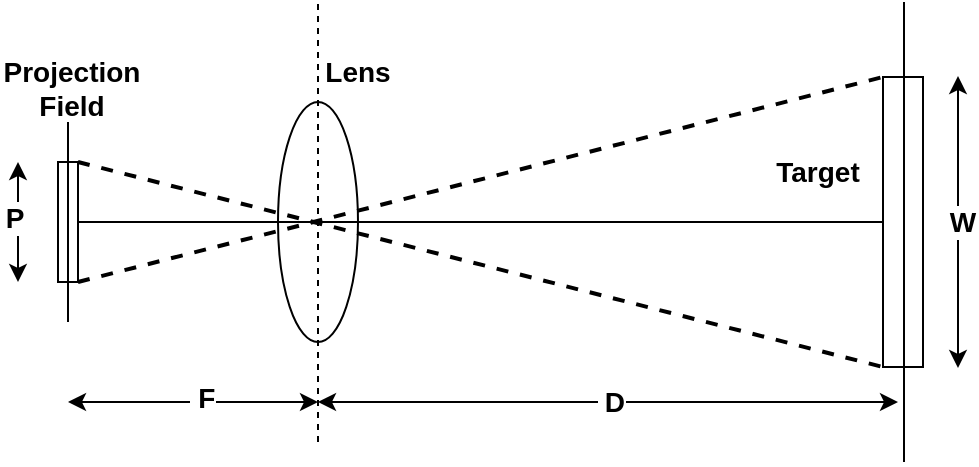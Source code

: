 <mxfile version="24.8.8">
  <diagram name="Page-1" id="C_zgaiXQPzAGpxrx-isZ">
    <mxGraphModel dx="1140" dy="1718" grid="1" gridSize="10" guides="1" tooltips="1" connect="1" arrows="1" fold="1" page="1" pageScale="1" pageWidth="850" pageHeight="1100" math="0" shadow="0">
      <root>
        <mxCell id="0" />
        <mxCell id="1" parent="0" />
        <mxCell id="_65BAjc6OIqn6Z8mEQ-Z-3" value="" style="ellipse;whiteSpace=wrap;html=1;rotation=90;" vertex="1" parent="1">
          <mxGeometry x="150" y="-170" width="120" height="40" as="geometry" />
        </mxCell>
        <mxCell id="_65BAjc6OIqn6Z8mEQ-Z-4" value="&lt;b&gt;&lt;font style=&quot;font-size: 14px;&quot;&gt;Lens&lt;/font&gt;&lt;/b&gt;" style="text;html=1;align=center;verticalAlign=middle;whiteSpace=wrap;rounded=0;" vertex="1" parent="1">
          <mxGeometry x="200" y="-240" width="60" height="30" as="geometry" />
        </mxCell>
        <mxCell id="_65BAjc6OIqn6Z8mEQ-Z-5" value="" style="endArrow=none;dashed=1;html=1;rounded=0;" edge="1" parent="1">
          <mxGeometry width="50" height="50" relative="1" as="geometry">
            <mxPoint x="210" y="-40" as="sourcePoint" />
            <mxPoint x="210" y="-260" as="targetPoint" />
          </mxGeometry>
        </mxCell>
        <mxCell id="_65BAjc6OIqn6Z8mEQ-Z-7" value="" style="rounded=0;whiteSpace=wrap;html=1;" vertex="1" parent="1">
          <mxGeometry x="80" y="-180" width="10" height="60" as="geometry" />
        </mxCell>
        <mxCell id="_65BAjc6OIqn6Z8mEQ-Z-8" value="" style="rounded=0;whiteSpace=wrap;html=1;rotation=90;" vertex="1" parent="1">
          <mxGeometry x="430" y="-160" width="145" height="20" as="geometry" />
        </mxCell>
        <mxCell id="_65BAjc6OIqn6Z8mEQ-Z-10" value="" style="endArrow=classic;startArrow=classic;html=1;rounded=0;" edge="1" parent="1">
          <mxGeometry width="50" height="50" relative="1" as="geometry">
            <mxPoint x="530" y="-77" as="sourcePoint" />
            <mxPoint x="530" y="-223" as="targetPoint" />
          </mxGeometry>
        </mxCell>
        <mxCell id="_65BAjc6OIqn6Z8mEQ-Z-26" value="&lt;font style=&quot;font-size: 14px;&quot;&gt;&lt;b&gt;W&lt;br&gt;&lt;/b&gt;&lt;/font&gt;" style="edgeLabel;html=1;align=center;verticalAlign=middle;resizable=0;points=[];" vertex="1" connectable="0" parent="_65BAjc6OIqn6Z8mEQ-Z-10">
          <mxGeometry y="-2" relative="1" as="geometry">
            <mxPoint as="offset" />
          </mxGeometry>
        </mxCell>
        <mxCell id="_65BAjc6OIqn6Z8mEQ-Z-12" value="" style="endArrow=none;dashed=1;html=1;rounded=0;strokeWidth=2;exitX=1;exitY=1;exitDx=0;exitDy=0;entryX=0;entryY=1;entryDx=0;entryDy=0;" edge="1" parent="1" source="_65BAjc6OIqn6Z8mEQ-Z-7" target="_65BAjc6OIqn6Z8mEQ-Z-8">
          <mxGeometry width="50" height="50" relative="1" as="geometry">
            <mxPoint x="100" y="-50" as="sourcePoint" />
            <mxPoint x="520" y="-230" as="targetPoint" />
          </mxGeometry>
        </mxCell>
        <mxCell id="_65BAjc6OIqn6Z8mEQ-Z-14" value="" style="endArrow=none;dashed=1;html=1;rounded=0;strokeWidth=2;exitX=1;exitY=1;exitDx=0;exitDy=0;entryX=1;entryY=1;entryDx=0;entryDy=0;" edge="1" parent="1" target="_65BAjc6OIqn6Z8mEQ-Z-8">
          <mxGeometry width="50" height="50" relative="1" as="geometry">
            <mxPoint x="90" y="-180" as="sourcePoint" />
            <mxPoint x="530" y="-70" as="targetPoint" />
          </mxGeometry>
        </mxCell>
        <mxCell id="_65BAjc6OIqn6Z8mEQ-Z-15" value="" style="endArrow=classic;startArrow=classic;html=1;rounded=0;" edge="1" parent="1">
          <mxGeometry width="50" height="50" relative="1" as="geometry">
            <mxPoint x="210" y="-60" as="sourcePoint" />
            <mxPoint x="500" y="-60" as="targetPoint" />
          </mxGeometry>
        </mxCell>
        <mxCell id="_65BAjc6OIqn6Z8mEQ-Z-23" value="&lt;font style=&quot;font-size: 14px;&quot;&gt;&lt;b&gt;&amp;nbsp;D &lt;br&gt;&lt;/b&gt;&lt;/font&gt;" style="edgeLabel;html=1;align=center;verticalAlign=middle;resizable=0;points=[];" vertex="1" connectable="0" parent="_65BAjc6OIqn6Z8mEQ-Z-15">
          <mxGeometry x="0.007" relative="1" as="geometry">
            <mxPoint as="offset" />
          </mxGeometry>
        </mxCell>
        <mxCell id="_65BAjc6OIqn6Z8mEQ-Z-16" value="" style="endArrow=none;html=1;rounded=0;" edge="1" parent="1">
          <mxGeometry width="50" height="50" relative="1" as="geometry">
            <mxPoint x="503" y="-30" as="sourcePoint" />
            <mxPoint x="503" y="-260" as="targetPoint" />
          </mxGeometry>
        </mxCell>
        <mxCell id="_65BAjc6OIqn6Z8mEQ-Z-17" value="" style="endArrow=classic;startArrow=classic;html=1;rounded=0;" edge="1" parent="1">
          <mxGeometry width="50" height="50" relative="1" as="geometry">
            <mxPoint x="85" y="-60" as="sourcePoint" />
            <mxPoint x="210" y="-60" as="targetPoint" />
          </mxGeometry>
        </mxCell>
        <mxCell id="_65BAjc6OIqn6Z8mEQ-Z-27" value="&lt;font style=&quot;font-size: 14px;&quot;&gt;&lt;b&gt;&amp;nbsp;F &lt;br&gt;&lt;/b&gt;&lt;/font&gt;" style="edgeLabel;html=1;align=center;verticalAlign=middle;resizable=0;points=[];" vertex="1" connectable="0" parent="_65BAjc6OIqn6Z8mEQ-Z-17">
          <mxGeometry x="0.072" y="2" relative="1" as="geometry">
            <mxPoint as="offset" />
          </mxGeometry>
        </mxCell>
        <mxCell id="_65BAjc6OIqn6Z8mEQ-Z-28" value="" style="endArrow=classic;startArrow=classic;html=1;rounded=0;" edge="1" parent="1">
          <mxGeometry width="50" height="50" relative="1" as="geometry">
            <mxPoint x="60" y="-120" as="sourcePoint" />
            <mxPoint x="60" y="-180" as="targetPoint" />
          </mxGeometry>
        </mxCell>
        <mxCell id="_65BAjc6OIqn6Z8mEQ-Z-29" value="&lt;font style=&quot;font-size: 14px;&quot;&gt;&lt;b&gt;P&lt;/b&gt;&lt;/font&gt;" style="edgeLabel;html=1;align=center;verticalAlign=middle;resizable=0;points=[];" vertex="1" connectable="0" parent="_65BAjc6OIqn6Z8mEQ-Z-28">
          <mxGeometry x="0.067" y="2" relative="1" as="geometry">
            <mxPoint as="offset" />
          </mxGeometry>
        </mxCell>
        <mxCell id="_65BAjc6OIqn6Z8mEQ-Z-30" value="" style="endArrow=none;html=1;rounded=0;" edge="1" parent="1">
          <mxGeometry width="50" height="50" relative="1" as="geometry">
            <mxPoint x="85" y="-100" as="sourcePoint" />
            <mxPoint x="85" y="-200" as="targetPoint" />
          </mxGeometry>
        </mxCell>
        <mxCell id="_65BAjc6OIqn6Z8mEQ-Z-31" value="&lt;b&gt;&lt;font style=&quot;font-size: 14px;&quot;&gt;Projection Field&lt;br&gt;&lt;/font&gt;&lt;/b&gt;" style="text;html=1;align=center;verticalAlign=middle;whiteSpace=wrap;rounded=0;" vertex="1" parent="1">
          <mxGeometry x="57" y="-232" width="60" height="30" as="geometry" />
        </mxCell>
        <mxCell id="_65BAjc6OIqn6Z8mEQ-Z-32" value="&lt;font style=&quot;font-size: 14px;&quot;&gt;&lt;b&gt;Target&lt;/b&gt;&lt;/font&gt;" style="text;html=1;align=center;verticalAlign=middle;whiteSpace=wrap;rounded=0;" vertex="1" parent="1">
          <mxGeometry x="430" y="-190" width="60" height="30" as="geometry" />
        </mxCell>
        <mxCell id="_65BAjc6OIqn6Z8mEQ-Z-33" value="" style="endArrow=none;html=1;rounded=0;exitX=1;exitY=0.5;exitDx=0;exitDy=0;entryX=0.5;entryY=1;entryDx=0;entryDy=0;" edge="1" parent="1" source="_65BAjc6OIqn6Z8mEQ-Z-7" target="_65BAjc6OIqn6Z8mEQ-Z-8">
          <mxGeometry width="50" height="50" relative="1" as="geometry">
            <mxPoint x="170" y="-130" as="sourcePoint" />
            <mxPoint x="380" y="-150" as="targetPoint" />
          </mxGeometry>
        </mxCell>
      </root>
    </mxGraphModel>
  </diagram>
</mxfile>
